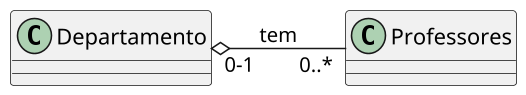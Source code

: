 @startuml

skinparam defaultFontName "Source Code Pro"
skinparam dpi 150

left to right direction 

Departamento "0-1" o-- "0..*" Professores : tem

@enduml